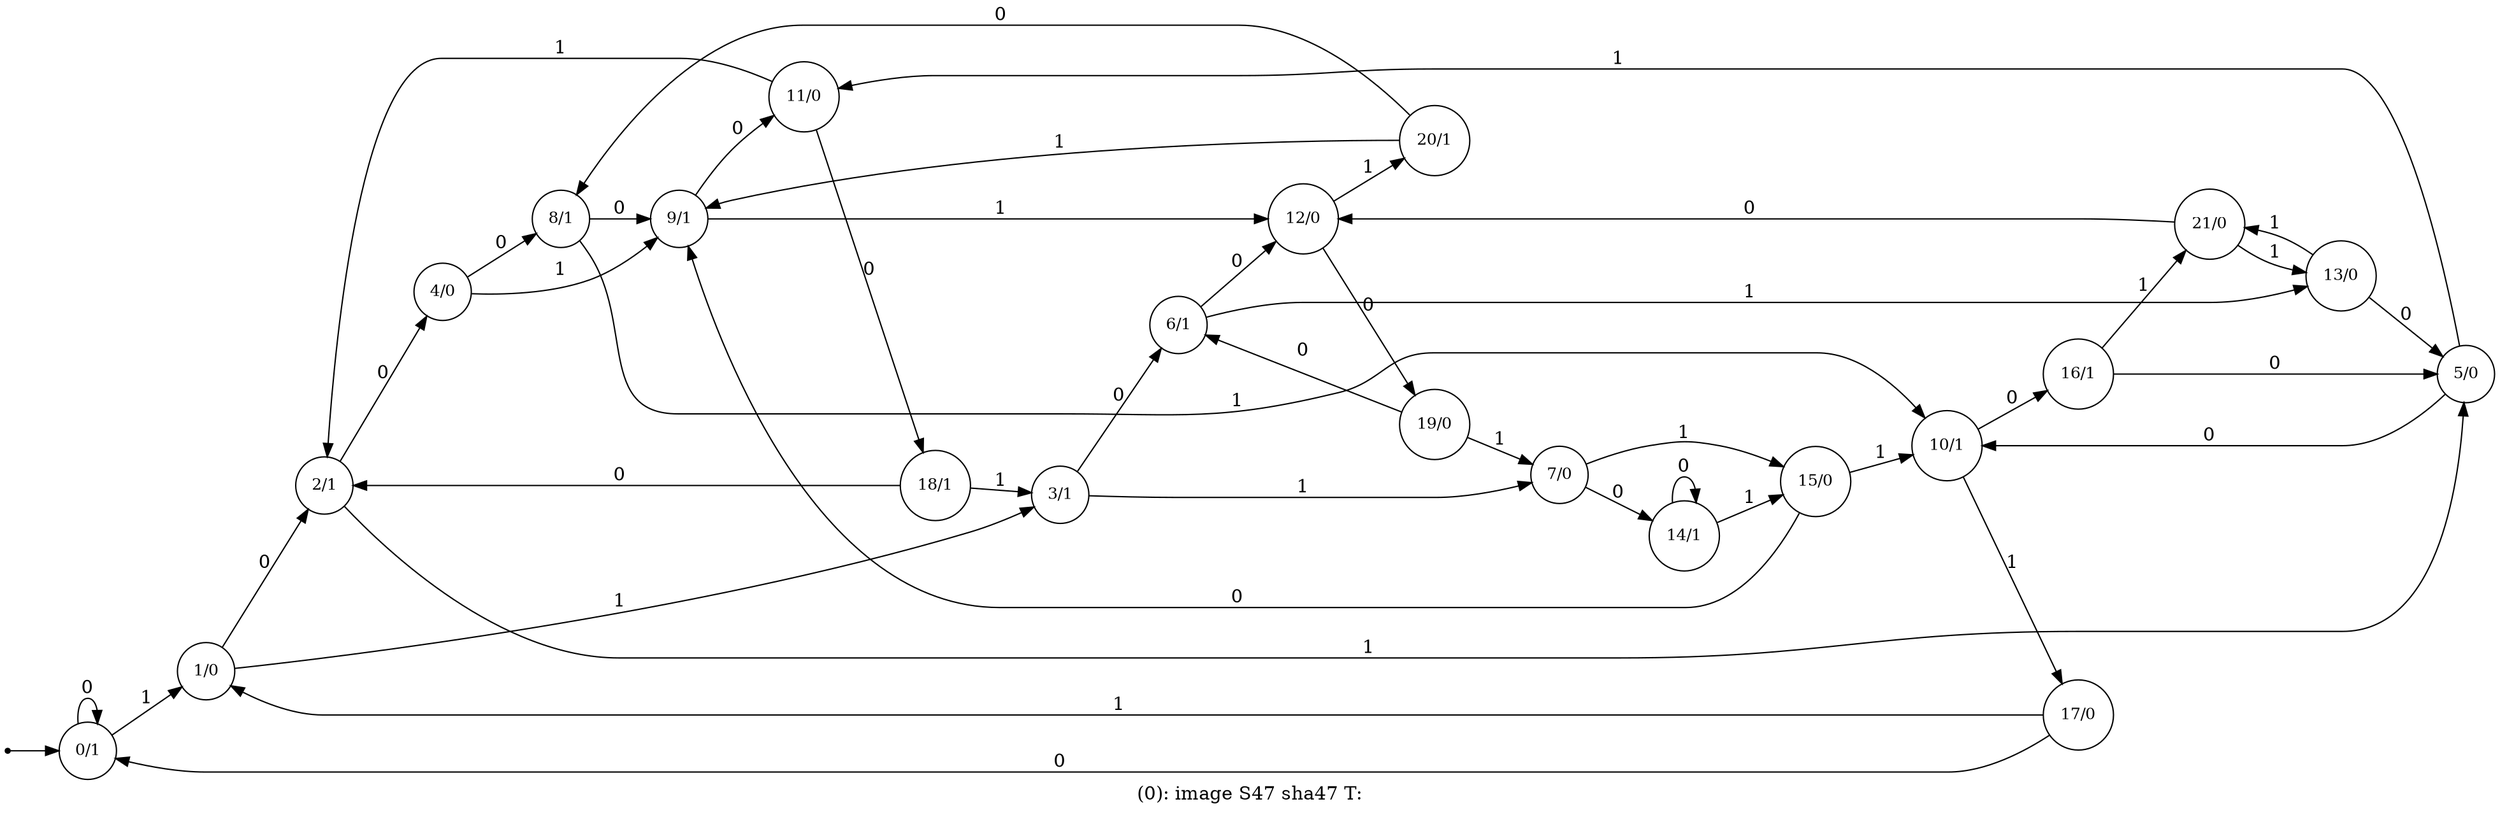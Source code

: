 digraph G {
label = "(0): image S47 sha47 T:";
rankdir = LR;
node [shape = circle, label="0/1", fontsize=12]0;
node [shape = circle, label="1/0", fontsize=12]1;
node [shape = circle, label="2/1", fontsize=12]2;
node [shape = circle, label="3/1", fontsize=12]3;
node [shape = circle, label="4/0", fontsize=12]4;
node [shape = circle, label="5/0", fontsize=12]5;
node [shape = circle, label="6/1", fontsize=12]6;
node [shape = circle, label="7/0", fontsize=12]7;
node [shape = circle, label="8/1", fontsize=12]8;
node [shape = circle, label="9/1", fontsize=12]9;
node [shape = circle, label="10/1", fontsize=12]10;
node [shape = circle, label="11/0", fontsize=12]11;
node [shape = circle, label="12/0", fontsize=12]12;
node [shape = circle, label="13/0", fontsize=12]13;
node [shape = circle, label="14/1", fontsize=12]14;
node [shape = circle, label="15/0", fontsize=12]15;
node [shape = circle, label="16/1", fontsize=12]16;
node [shape = circle, label="17/0", fontsize=12]17;
node [shape = circle, label="18/1", fontsize=12]18;
node [shape = circle, label="19/0", fontsize=12]19;
node [shape = circle, label="20/1", fontsize=12]20;
node [shape = circle, label="21/0", fontsize=12]21;
node [shape = point ]; qi
qi -> 0;
0 -> 0[ label = "0"];
0 -> 1[ label = "1"];
1 -> 2[ label = "0"];
1 -> 3[ label = "1"];
2 -> 4[ label = "0"];
2 -> 5[ label = "1"];
3 -> 6[ label = "0"];
3 -> 7[ label = "1"];
4 -> 8[ label = "0"];
4 -> 9[ label = "1"];
5 -> 10[ label = "0"];
5 -> 11[ label = "1"];
6 -> 12[ label = "0"];
6 -> 13[ label = "1"];
7 -> 14[ label = "0"];
7 -> 15[ label = "1"];
8 -> 9[ label = "0"];
8 -> 10[ label = "1"];
9 -> 11[ label = "0"];
9 -> 12[ label = "1"];
10 -> 16[ label = "0"];
10 -> 17[ label = "1"];
11 -> 2[ label = "1"];
11 -> 18[ label = "0"];
12 -> 19[ label = "0"];
12 -> 20[ label = "1"];
13 -> 5[ label = "0"];
13 -> 21[ label = "1"];
14 -> 14[ label = "0"];
14 -> 15[ label = "1"];
15 -> 9[ label = "0"];
15 -> 10[ label = "1"];
16 -> 5[ label = "0"];
16 -> 21[ label = "1"];
17 -> 0[ label = "0"];
17 -> 1[ label = "1"];
18 -> 2[ label = "0"];
18 -> 3[ label = "1"];
19 -> 6[ label = "0"];
19 -> 7[ label = "1"];
20 -> 8[ label = "0"];
20 -> 9[ label = "1"];
21 -> 12[ label = "0"];
21 -> 13[ label = "1"];
}
